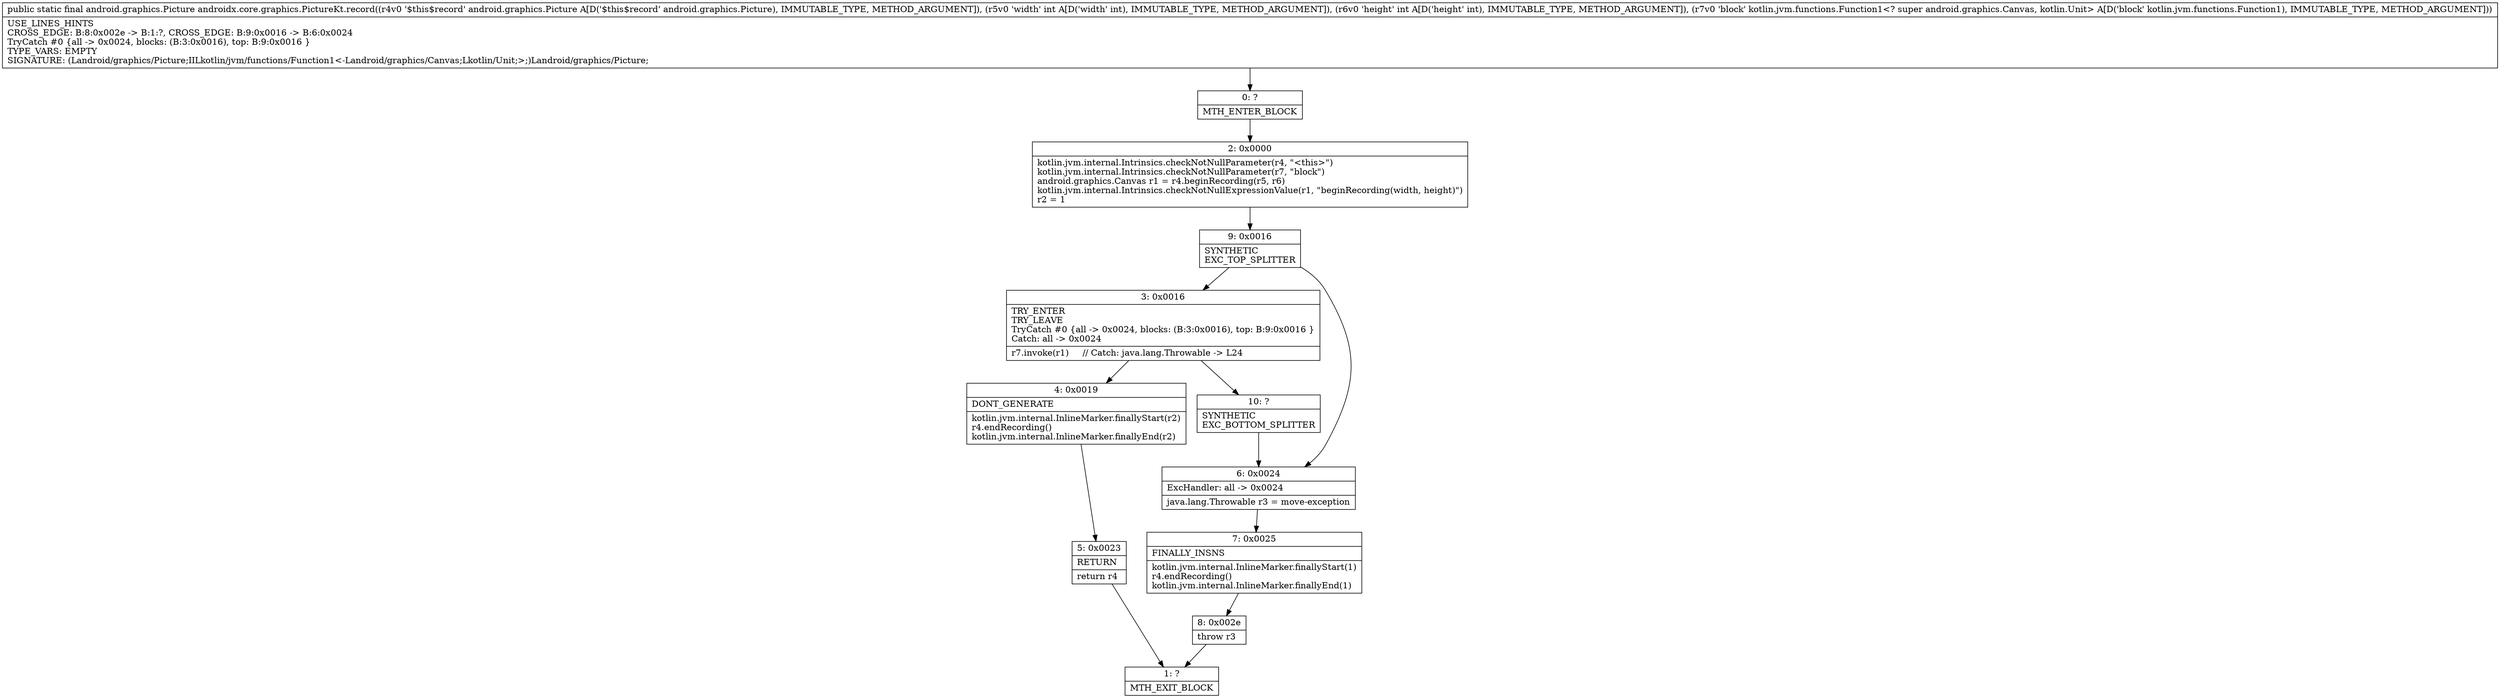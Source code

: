 digraph "CFG forandroidx.core.graphics.PictureKt.record(Landroid\/graphics\/Picture;IILkotlin\/jvm\/functions\/Function1;)Landroid\/graphics\/Picture;" {
Node_0 [shape=record,label="{0\:\ ?|MTH_ENTER_BLOCK\l}"];
Node_2 [shape=record,label="{2\:\ 0x0000|kotlin.jvm.internal.Intrinsics.checkNotNullParameter(r4, \"\<this\>\")\lkotlin.jvm.internal.Intrinsics.checkNotNullParameter(r7, \"block\")\landroid.graphics.Canvas r1 = r4.beginRecording(r5, r6)\lkotlin.jvm.internal.Intrinsics.checkNotNullExpressionValue(r1, \"beginRecording(width, height)\")\lr2 = 1\l}"];
Node_9 [shape=record,label="{9\:\ 0x0016|SYNTHETIC\lEXC_TOP_SPLITTER\l}"];
Node_3 [shape=record,label="{3\:\ 0x0016|TRY_ENTER\lTRY_LEAVE\lTryCatch #0 \{all \-\> 0x0024, blocks: (B:3:0x0016), top: B:9:0x0016 \}\lCatch: all \-\> 0x0024\l|r7.invoke(r1)     \/\/ Catch: java.lang.Throwable \-\> L24\l}"];
Node_4 [shape=record,label="{4\:\ 0x0019|DONT_GENERATE\l|kotlin.jvm.internal.InlineMarker.finallyStart(r2)\lr4.endRecording()\lkotlin.jvm.internal.InlineMarker.finallyEnd(r2)\l}"];
Node_5 [shape=record,label="{5\:\ 0x0023|RETURN\l|return r4\l}"];
Node_1 [shape=record,label="{1\:\ ?|MTH_EXIT_BLOCK\l}"];
Node_10 [shape=record,label="{10\:\ ?|SYNTHETIC\lEXC_BOTTOM_SPLITTER\l}"];
Node_6 [shape=record,label="{6\:\ 0x0024|ExcHandler: all \-\> 0x0024\l|java.lang.Throwable r3 = move\-exception\l}"];
Node_7 [shape=record,label="{7\:\ 0x0025|FINALLY_INSNS\l|kotlin.jvm.internal.InlineMarker.finallyStart(1)\lr4.endRecording()\lkotlin.jvm.internal.InlineMarker.finallyEnd(1)\l}"];
Node_8 [shape=record,label="{8\:\ 0x002e|throw r3\l}"];
MethodNode[shape=record,label="{public static final android.graphics.Picture androidx.core.graphics.PictureKt.record((r4v0 '$this$record' android.graphics.Picture A[D('$this$record' android.graphics.Picture), IMMUTABLE_TYPE, METHOD_ARGUMENT]), (r5v0 'width' int A[D('width' int), IMMUTABLE_TYPE, METHOD_ARGUMENT]), (r6v0 'height' int A[D('height' int), IMMUTABLE_TYPE, METHOD_ARGUMENT]), (r7v0 'block' kotlin.jvm.functions.Function1\<? super android.graphics.Canvas, kotlin.Unit\> A[D('block' kotlin.jvm.functions.Function1), IMMUTABLE_TYPE, METHOD_ARGUMENT]))  | USE_LINES_HINTS\lCROSS_EDGE: B:8:0x002e \-\> B:1:?, CROSS_EDGE: B:9:0x0016 \-\> B:6:0x0024\lTryCatch #0 \{all \-\> 0x0024, blocks: (B:3:0x0016), top: B:9:0x0016 \}\lTYPE_VARS: EMPTY\lSIGNATURE: (Landroid\/graphics\/Picture;IILkotlin\/jvm\/functions\/Function1\<\-Landroid\/graphics\/Canvas;Lkotlin\/Unit;\>;)Landroid\/graphics\/Picture;\l}"];
MethodNode -> Node_0;Node_0 -> Node_2;
Node_2 -> Node_9;
Node_9 -> Node_3;
Node_9 -> Node_6;
Node_3 -> Node_4;
Node_3 -> Node_10;
Node_4 -> Node_5;
Node_5 -> Node_1;
Node_10 -> Node_6;
Node_6 -> Node_7;
Node_7 -> Node_8;
Node_8 -> Node_1;
}

